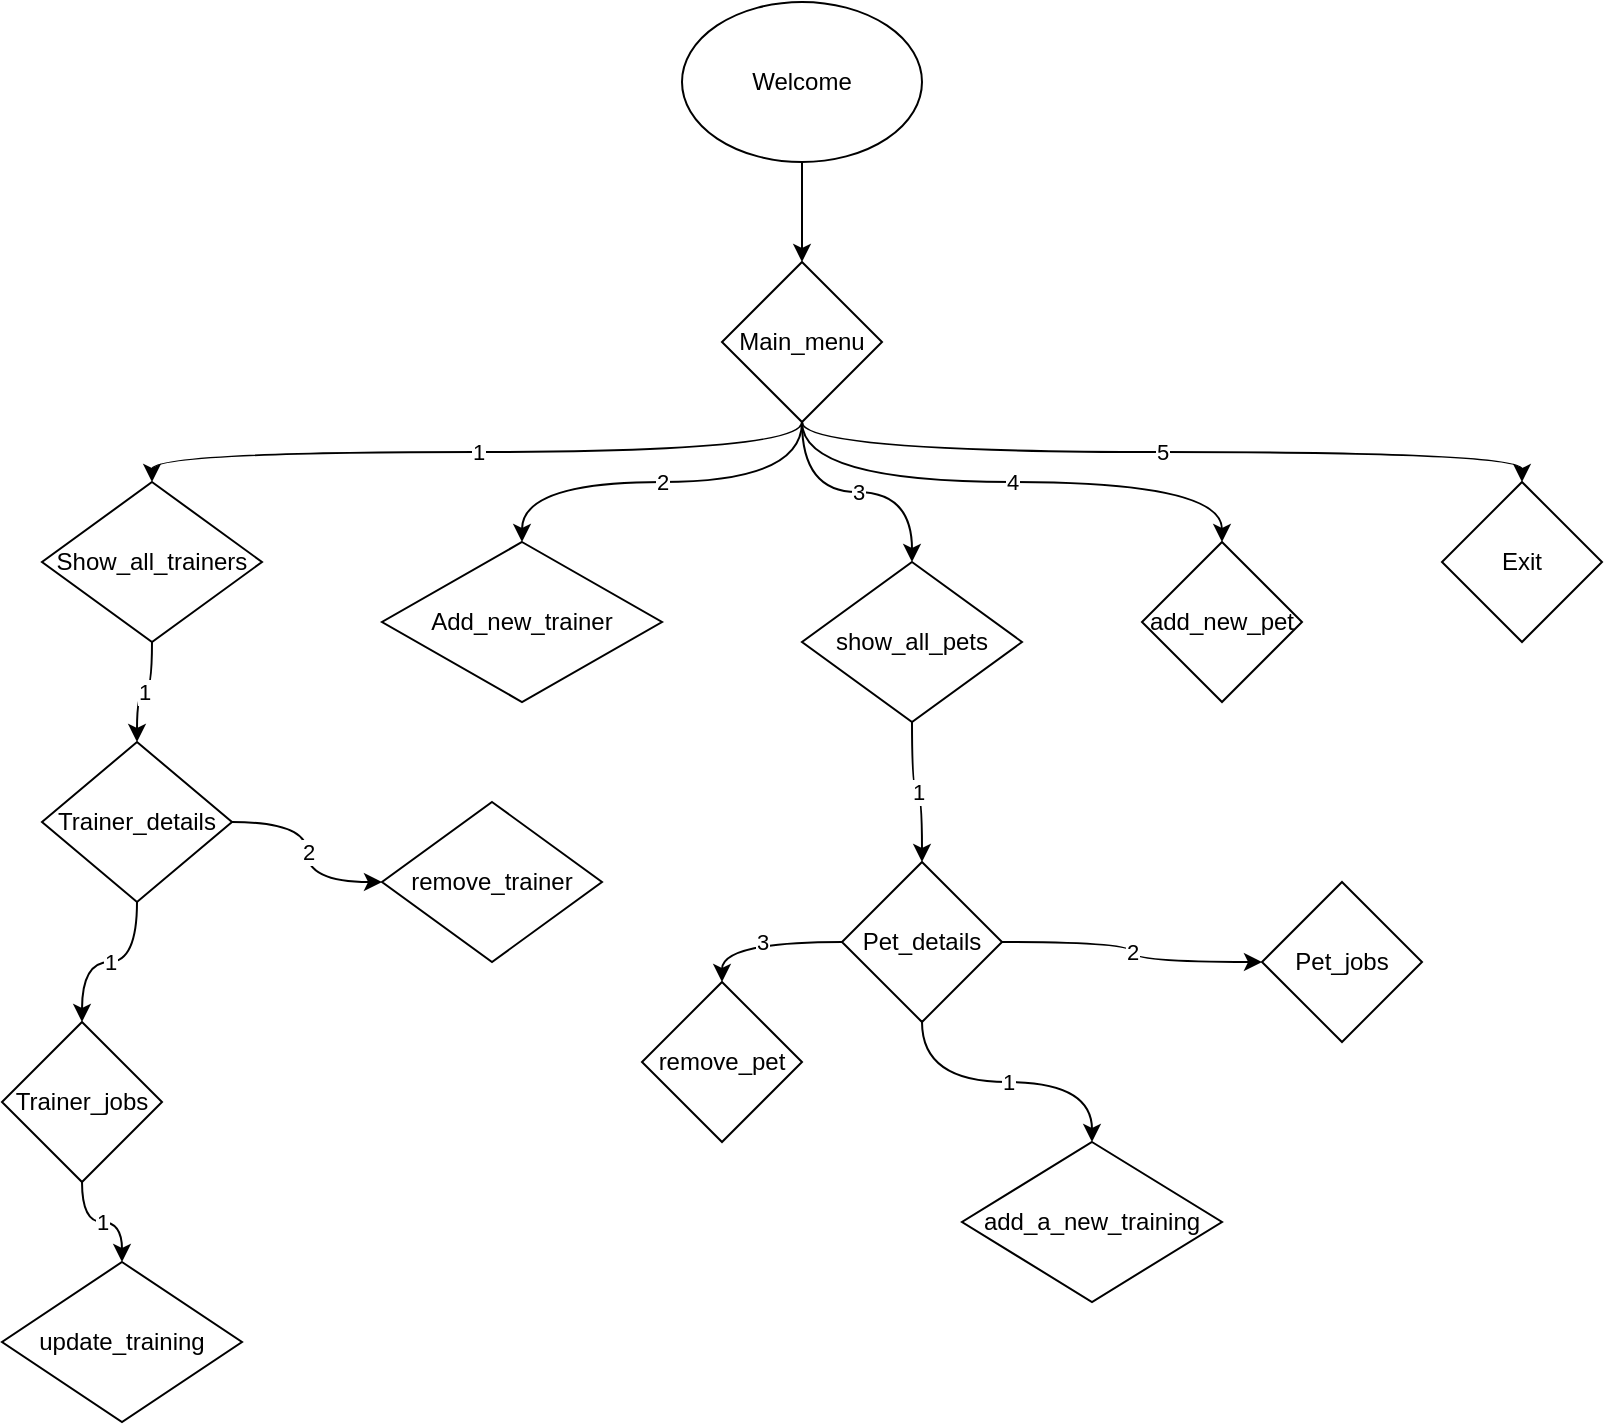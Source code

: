 <mxfile>
    <diagram id="V9vNMs2JJTidW3TCtgiZ" name="Page-1">
        <mxGraphModel dx="1091" dy="610" grid="1" gridSize="10" guides="1" tooltips="1" connect="1" arrows="1" fold="1" page="1" pageScale="1" pageWidth="850" pageHeight="1100" math="0" shadow="0">
            <root>
                <mxCell id="0"/>
                <mxCell id="1" parent="0"/>
                <mxCell id="9" style="edgeStyle=none;html=1;exitX=0.5;exitY=1;exitDx=0;exitDy=0;entryX=0.5;entryY=0;entryDx=0;entryDy=0;" edge="1" parent="1" source="2" target="3">
                    <mxGeometry relative="1" as="geometry"/>
                </mxCell>
                <mxCell id="2" value="Welcome" style="ellipse;whiteSpace=wrap;html=1;" vertex="1" parent="1">
                    <mxGeometry x="360" y="30" width="120" height="80" as="geometry"/>
                </mxCell>
                <mxCell id="16" value="1" style="edgeStyle=orthogonalEdgeStyle;curved=1;html=1;exitX=0.5;exitY=1;exitDx=0;exitDy=0;entryX=0.5;entryY=0;entryDx=0;entryDy=0;" edge="1" parent="1" source="3" target="4">
                    <mxGeometry relative="1" as="geometry"/>
                </mxCell>
                <mxCell id="17" value="2" style="edgeStyle=orthogonalEdgeStyle;curved=1;html=1;exitX=0.5;exitY=1;exitDx=0;exitDy=0;entryX=0.5;entryY=0;entryDx=0;entryDy=0;" edge="1" parent="1" source="3" target="5">
                    <mxGeometry relative="1" as="geometry"/>
                </mxCell>
                <mxCell id="18" value="3" style="edgeStyle=orthogonalEdgeStyle;curved=1;html=1;exitX=0.5;exitY=1;exitDx=0;exitDy=0;entryX=0.5;entryY=0;entryDx=0;entryDy=0;" edge="1" parent="1" source="3" target="6">
                    <mxGeometry relative="1" as="geometry"/>
                </mxCell>
                <mxCell id="19" value="4" style="edgeStyle=orthogonalEdgeStyle;curved=1;html=1;exitX=0.5;exitY=1;exitDx=0;exitDy=0;" edge="1" parent="1" source="3" target="7">
                    <mxGeometry relative="1" as="geometry"/>
                </mxCell>
                <mxCell id="20" value="5" style="edgeStyle=orthogonalEdgeStyle;curved=1;html=1;exitX=0.5;exitY=1;exitDx=0;exitDy=0;" edge="1" parent="1" source="3" target="8">
                    <mxGeometry relative="1" as="geometry"/>
                </mxCell>
                <mxCell id="3" value="Main_menu" style="rhombus;whiteSpace=wrap;html=1;" vertex="1" parent="1">
                    <mxGeometry x="380" y="160" width="80" height="80" as="geometry"/>
                </mxCell>
                <mxCell id="29" value="1" style="edgeStyle=orthogonalEdgeStyle;curved=1;html=1;exitX=0.5;exitY=1;exitDx=0;exitDy=0;entryX=0.5;entryY=0;entryDx=0;entryDy=0;" edge="1" parent="1" source="4" target="23">
                    <mxGeometry relative="1" as="geometry"/>
                </mxCell>
                <mxCell id="4" value="Show_all_trainers" style="rhombus;whiteSpace=wrap;html=1;" vertex="1" parent="1">
                    <mxGeometry x="40" y="270" width="110" height="80" as="geometry"/>
                </mxCell>
                <mxCell id="5" value="Add_new_trainer" style="rhombus;whiteSpace=wrap;html=1;" vertex="1" parent="1">
                    <mxGeometry x="210" y="300" width="140" height="80" as="geometry"/>
                </mxCell>
                <mxCell id="26" value="1" style="edgeStyle=orthogonalEdgeStyle;curved=1;html=1;exitX=0.5;exitY=1;exitDx=0;exitDy=0;entryX=0.5;entryY=0;entryDx=0;entryDy=0;" edge="1" parent="1" source="6" target="21">
                    <mxGeometry relative="1" as="geometry"/>
                </mxCell>
                <mxCell id="6" value="show_all_pets" style="rhombus;whiteSpace=wrap;html=1;" vertex="1" parent="1">
                    <mxGeometry x="420" y="310" width="110" height="80" as="geometry"/>
                </mxCell>
                <mxCell id="7" value="add_new_pet" style="rhombus;whiteSpace=wrap;html=1;" vertex="1" parent="1">
                    <mxGeometry x="590" y="300" width="80" height="80" as="geometry"/>
                </mxCell>
                <mxCell id="8" value="Exit" style="rhombus;whiteSpace=wrap;html=1;" vertex="1" parent="1">
                    <mxGeometry x="740" y="270" width="80" height="80" as="geometry"/>
                </mxCell>
                <mxCell id="27" value="2" style="edgeStyle=orthogonalEdgeStyle;curved=1;html=1;exitX=1;exitY=0.5;exitDx=0;exitDy=0;entryX=0;entryY=0.5;entryDx=0;entryDy=0;" edge="1" parent="1" source="21" target="22">
                    <mxGeometry relative="1" as="geometry"/>
                </mxCell>
                <mxCell id="28" value="1" style="edgeStyle=orthogonalEdgeStyle;curved=1;html=1;exitX=0.5;exitY=1;exitDx=0;exitDy=0;entryX=0.5;entryY=0;entryDx=0;entryDy=0;" edge="1" parent="1" source="21" target="25">
                    <mxGeometry relative="1" as="geometry"/>
                </mxCell>
                <mxCell id="34" value="3" style="edgeStyle=orthogonalEdgeStyle;curved=1;html=1;exitX=0;exitY=0.5;exitDx=0;exitDy=0;entryX=0.5;entryY=0;entryDx=0;entryDy=0;" edge="1" parent="1" source="21" target="33">
                    <mxGeometry relative="1" as="geometry"/>
                </mxCell>
                <mxCell id="21" value="Pet_details" style="rhombus;whiteSpace=wrap;html=1;" vertex="1" parent="1">
                    <mxGeometry x="440" y="460" width="80" height="80" as="geometry"/>
                </mxCell>
                <mxCell id="22" value="Pet_jobs" style="rhombus;whiteSpace=wrap;html=1;" vertex="1" parent="1">
                    <mxGeometry x="650" y="470" width="80" height="80" as="geometry"/>
                </mxCell>
                <mxCell id="30" value="1" style="edgeStyle=orthogonalEdgeStyle;curved=1;html=1;exitX=0.5;exitY=1;exitDx=0;exitDy=0;entryX=0.5;entryY=0;entryDx=0;entryDy=0;" edge="1" parent="1" source="23" target="24">
                    <mxGeometry relative="1" as="geometry"/>
                </mxCell>
                <mxCell id="32" value="2" style="edgeStyle=orthogonalEdgeStyle;curved=1;html=1;exitX=1;exitY=0.5;exitDx=0;exitDy=0;entryX=0;entryY=0.5;entryDx=0;entryDy=0;" edge="1" parent="1" source="23" target="31">
                    <mxGeometry relative="1" as="geometry"/>
                </mxCell>
                <mxCell id="23" value="Trainer_details" style="rhombus;whiteSpace=wrap;html=1;" vertex="1" parent="1">
                    <mxGeometry x="40" y="400" width="95" height="80" as="geometry"/>
                </mxCell>
                <mxCell id="37" value="1" style="edgeStyle=orthogonalEdgeStyle;curved=1;html=1;exitX=0.5;exitY=1;exitDx=0;exitDy=0;entryX=0.5;entryY=0;entryDx=0;entryDy=0;" edge="1" parent="1" source="24" target="36">
                    <mxGeometry relative="1" as="geometry"/>
                </mxCell>
                <mxCell id="24" value="Trainer_jobs" style="rhombus;whiteSpace=wrap;html=1;" vertex="1" parent="1">
                    <mxGeometry x="20" y="540" width="80" height="80" as="geometry"/>
                </mxCell>
                <mxCell id="25" value="add_a_new_training" style="rhombus;whiteSpace=wrap;html=1;" vertex="1" parent="1">
                    <mxGeometry x="500" y="600" width="130" height="80" as="geometry"/>
                </mxCell>
                <mxCell id="31" value="remove_trainer" style="rhombus;whiteSpace=wrap;html=1;" vertex="1" parent="1">
                    <mxGeometry x="210" y="430" width="110" height="80" as="geometry"/>
                </mxCell>
                <mxCell id="33" value="remove_pet" style="rhombus;whiteSpace=wrap;html=1;" vertex="1" parent="1">
                    <mxGeometry x="340" y="520" width="80" height="80" as="geometry"/>
                </mxCell>
                <mxCell id="36" value="update_training" style="rhombus;whiteSpace=wrap;html=1;" vertex="1" parent="1">
                    <mxGeometry x="20" y="660" width="120" height="80" as="geometry"/>
                </mxCell>
            </root>
        </mxGraphModel>
    </diagram>
</mxfile>
